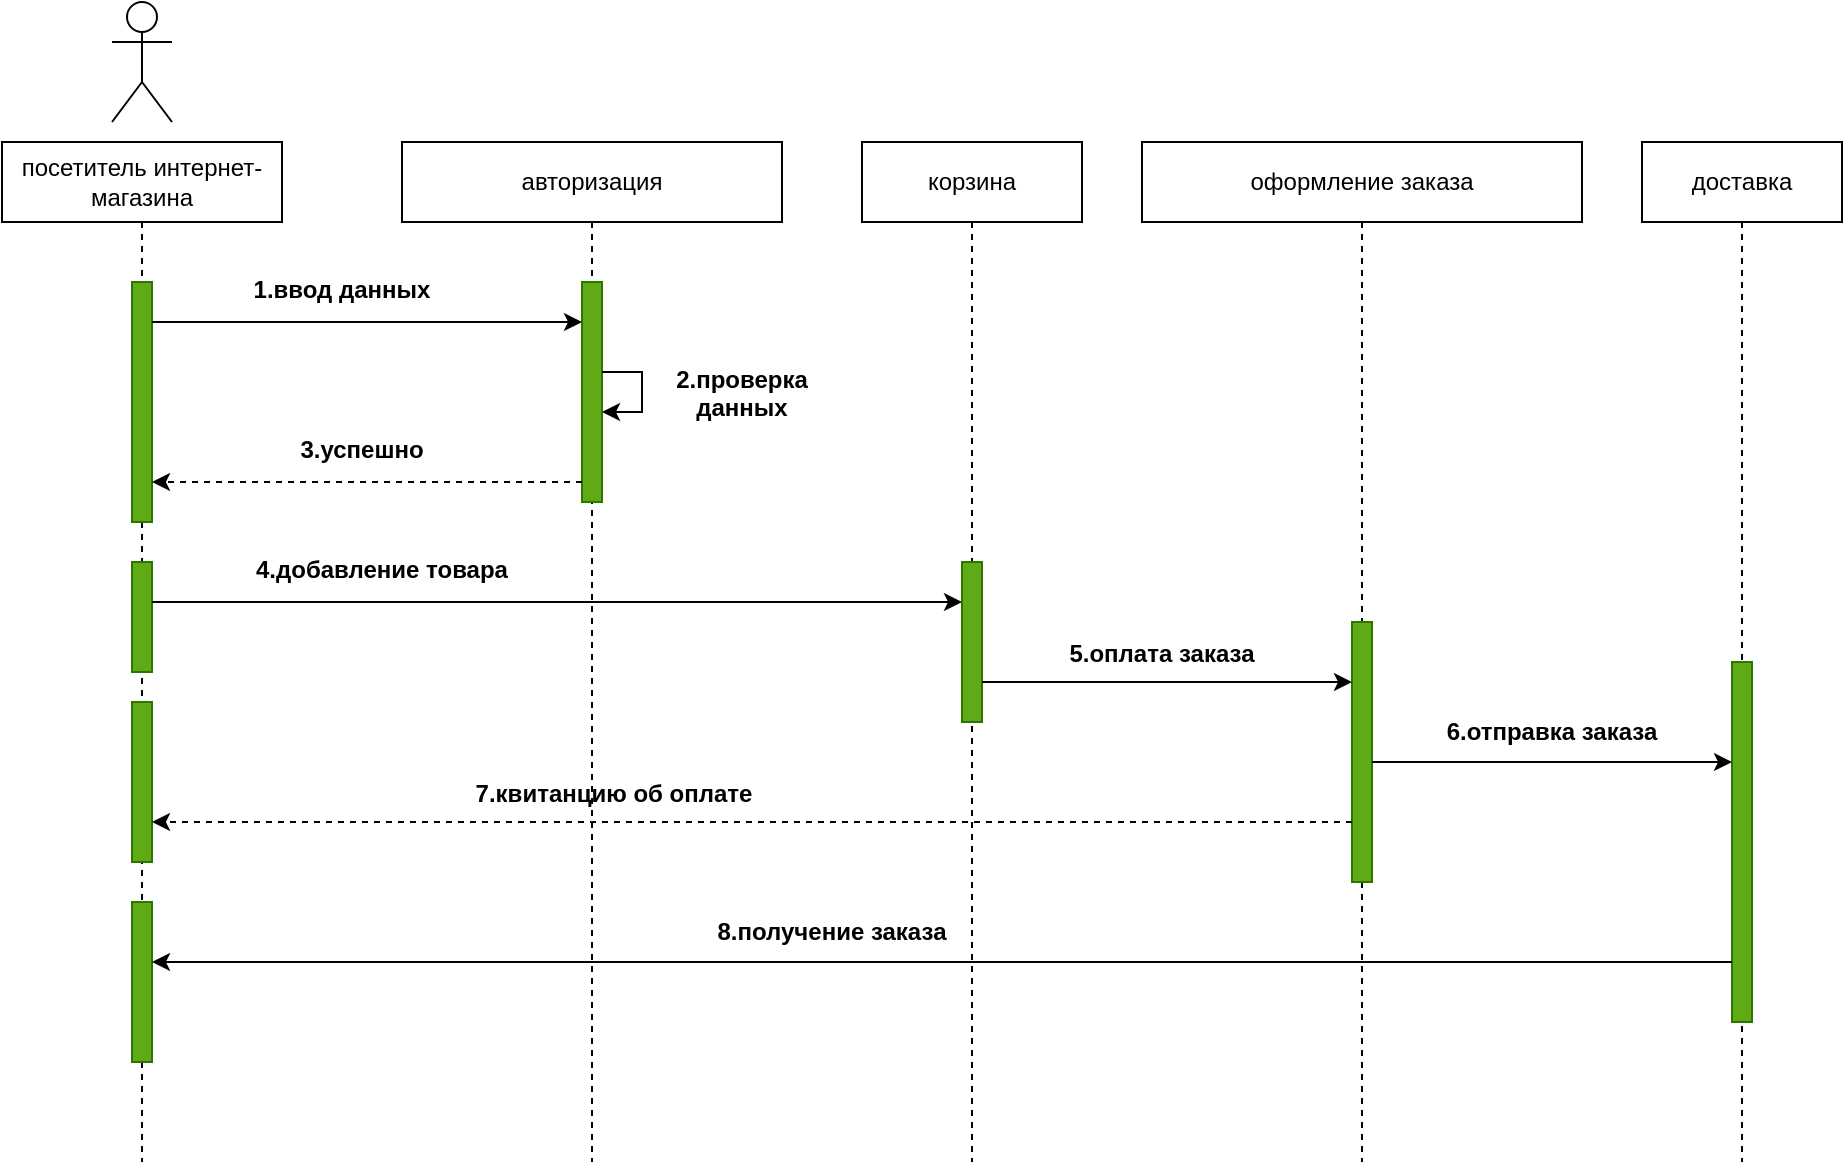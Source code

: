<mxfile version="20.7.4" type="github">
  <diagram id="gjGP3jbUYfK2vhgykhH0" name="Страница 1">
    <mxGraphModel dx="1035" dy="544" grid="1" gridSize="10" guides="1" tooltips="1" connect="1" arrows="1" fold="1" page="1" pageScale="1" pageWidth="827" pageHeight="1169" math="0" shadow="0">
      <root>
        <mxCell id="0" />
        <mxCell id="1" parent="0" />
        <mxCell id="1hRjtqWvJVKY5iZHAsWP-1" value="посетитель интернет-магазина" style="shape=umlLifeline;perimeter=lifelinePerimeter;whiteSpace=wrap;html=1;container=1;collapsible=0;recursiveResize=0;outlineConnect=0;" parent="1" vertex="1">
          <mxGeometry x="50" y="90" width="140" height="510" as="geometry" />
        </mxCell>
        <mxCell id="1hRjtqWvJVKY5iZHAsWP-4" value="" style="html=1;points=[];perimeter=orthogonalPerimeter;fillColor=#60a917;strokeColor=#2D7600;fontColor=#ffffff;" parent="1hRjtqWvJVKY5iZHAsWP-1" vertex="1">
          <mxGeometry x="65" y="70" width="10" height="120" as="geometry" />
        </mxCell>
        <mxCell id="1hRjtqWvJVKY5iZHAsWP-52" value="" style="html=1;points=[];perimeter=orthogonalPerimeter;fillColor=#60a917;fontColor=#ffffff;strokeColor=#2D7600;" parent="1hRjtqWvJVKY5iZHAsWP-1" vertex="1">
          <mxGeometry x="65" y="280" width="10" height="80" as="geometry" />
        </mxCell>
        <mxCell id="u_Fehb1vKEHVcYjL_RAW-10" value="" style="html=1;points=[];perimeter=orthogonalPerimeter;fillColor=#60a917;fontColor=#ffffff;strokeColor=#2D7600;" parent="1hRjtqWvJVKY5iZHAsWP-1" vertex="1">
          <mxGeometry x="65" y="380" width="10" height="80" as="geometry" />
        </mxCell>
        <mxCell id="1hRjtqWvJVKY5iZHAsWP-50" value="" style="html=1;points=[];perimeter=orthogonalPerimeter;fillColor=#60a917;fontColor=#ffffff;strokeColor=#2D7600;" parent="1hRjtqWvJVKY5iZHAsWP-1" vertex="1">
          <mxGeometry x="65" y="210" width="10" height="55" as="geometry" />
        </mxCell>
        <mxCell id="1hRjtqWvJVKY5iZHAsWP-2" value="" style="shape=umlActor;verticalLabelPosition=bottom;verticalAlign=top;html=1;outlineConnect=0;" parent="1" vertex="1">
          <mxGeometry x="105" y="20" width="30" height="60" as="geometry" />
        </mxCell>
        <mxCell id="1hRjtqWvJVKY5iZHAsWP-3" value="авторизация" style="shape=umlLifeline;perimeter=lifelinePerimeter;whiteSpace=wrap;html=1;container=1;collapsible=0;recursiveResize=0;outlineConnect=0;" parent="1" vertex="1">
          <mxGeometry x="250" y="90" width="190" height="510" as="geometry" />
        </mxCell>
        <mxCell id="1hRjtqWvJVKY5iZHAsWP-5" value="" style="html=1;points=[];perimeter=orthogonalPerimeter;fillColor=#60a917;fontColor=#ffffff;strokeColor=#2D7600;" parent="1hRjtqWvJVKY5iZHAsWP-3" vertex="1">
          <mxGeometry x="90" y="70" width="10" height="110" as="geometry" />
        </mxCell>
        <mxCell id="1hRjtqWvJVKY5iZHAsWP-9" style="edgeStyle=orthogonalEdgeStyle;rounded=0;orthogonalLoop=1;jettySize=auto;html=1;" parent="1hRjtqWvJVKY5iZHAsWP-3" source="1hRjtqWvJVKY5iZHAsWP-5" target="1hRjtqWvJVKY5iZHAsWP-5" edge="1">
          <mxGeometry relative="1" as="geometry" />
        </mxCell>
        <mxCell id="1hRjtqWvJVKY5iZHAsWP-16" value="2.проверка &#xa;данных" style="text;align=center;fontStyle=1;verticalAlign=middle;spacingLeft=3;spacingRight=3;strokeColor=none;rotatable=0;points=[[0,0.5],[1,0.5]];portConstraint=eastwest;" parent="1hRjtqWvJVKY5iZHAsWP-3" vertex="1">
          <mxGeometry x="130" y="112" width="80" height="26" as="geometry" />
        </mxCell>
        <mxCell id="1hRjtqWvJVKY5iZHAsWP-40" value="7.квитанцию об оплате" style="text;align=center;fontStyle=1;verticalAlign=middle;spacingLeft=3;spacingRight=3;strokeColor=none;rotatable=0;points=[[0,0.5],[1,0.5]];portConstraint=eastwest;" parent="1hRjtqWvJVKY5iZHAsWP-3" vertex="1">
          <mxGeometry x="69" y="310" width="74" height="30" as="geometry" />
        </mxCell>
        <mxCell id="1hRjtqWvJVKY5iZHAsWP-14" value="4.добавление товара" style="text;align=center;fontStyle=1;verticalAlign=middle;spacingLeft=3;spacingRight=3;strokeColor=none;rotatable=0;points=[[0,0.5],[1,0.5]];portConstraint=eastwest;" parent="1hRjtqWvJVKY5iZHAsWP-3" vertex="1">
          <mxGeometry x="-50" y="200" width="80" height="26" as="geometry" />
        </mxCell>
        <mxCell id="1hRjtqWvJVKY5iZHAsWP-7" style="edgeStyle=orthogonalEdgeStyle;rounded=0;orthogonalLoop=1;jettySize=auto;html=1;" parent="1" source="1hRjtqWvJVKY5iZHAsWP-4" target="1hRjtqWvJVKY5iZHAsWP-5" edge="1">
          <mxGeometry relative="1" as="geometry">
            <Array as="points">
              <mxPoint x="220" y="180" />
              <mxPoint x="220" y="180" />
            </Array>
          </mxGeometry>
        </mxCell>
        <mxCell id="1hRjtqWvJVKY5iZHAsWP-10" value="корзина" style="shape=umlLifeline;perimeter=lifelinePerimeter;whiteSpace=wrap;html=1;container=1;collapsible=0;recursiveResize=0;outlineConnect=0;" parent="1" vertex="1">
          <mxGeometry x="480" y="90" width="110" height="510" as="geometry" />
        </mxCell>
        <mxCell id="1hRjtqWvJVKY5iZHAsWP-11" value="" style="html=1;points=[];perimeter=orthogonalPerimeter;fillColor=#60a917;fontColor=#ffffff;strokeColor=#2D7600;" parent="1hRjtqWvJVKY5iZHAsWP-10" vertex="1">
          <mxGeometry x="50" y="210" width="10" height="80" as="geometry" />
        </mxCell>
        <mxCell id="1hRjtqWvJVKY5iZHAsWP-13" style="edgeStyle=orthogonalEdgeStyle;rounded=0;orthogonalLoop=1;jettySize=auto;html=1;startArrow=none;" parent="1" source="1hRjtqWvJVKY5iZHAsWP-50" target="1hRjtqWvJVKY5iZHAsWP-11" edge="1">
          <mxGeometry relative="1" as="geometry">
            <Array as="points">
              <mxPoint x="410" y="320" />
              <mxPoint x="410" y="320" />
            </Array>
          </mxGeometry>
        </mxCell>
        <mxCell id="1hRjtqWvJVKY5iZHAsWP-18" value="оформление заказа" style="shape=umlLifeline;perimeter=lifelinePerimeter;whiteSpace=wrap;html=1;container=1;collapsible=0;recursiveResize=0;outlineConnect=0;" parent="1" vertex="1">
          <mxGeometry x="620" y="90" width="220" height="510" as="geometry" />
        </mxCell>
        <mxCell id="1hRjtqWvJVKY5iZHAsWP-19" value="" style="html=1;points=[];perimeter=orthogonalPerimeter;fillColor=#60a917;fontColor=#ffffff;strokeColor=#2D7600;" parent="1hRjtqWvJVKY5iZHAsWP-18" vertex="1">
          <mxGeometry x="105" y="240" width="10" height="130" as="geometry" />
        </mxCell>
        <mxCell id="u_Fehb1vKEHVcYjL_RAW-15" value="6.отправка заказа" style="text;html=1;strokeColor=none;fillColor=none;align=center;verticalAlign=middle;whiteSpace=wrap;rounded=0;fontStyle=1" parent="1hRjtqWvJVKY5iZHAsWP-18" vertex="1">
          <mxGeometry x="140" y="280" width="130" height="30" as="geometry" />
        </mxCell>
        <mxCell id="1hRjtqWvJVKY5iZHAsWP-20" style="edgeStyle=orthogonalEdgeStyle;rounded=0;orthogonalLoop=1;jettySize=auto;html=1;" parent="1" source="1hRjtqWvJVKY5iZHAsWP-11" target="1hRjtqWvJVKY5iZHAsWP-19" edge="1">
          <mxGeometry relative="1" as="geometry">
            <Array as="points">
              <mxPoint x="610" y="360" />
              <mxPoint x="610" y="360" />
            </Array>
          </mxGeometry>
        </mxCell>
        <mxCell id="1hRjtqWvJVKY5iZHAsWP-46" style="edgeStyle=orthogonalEdgeStyle;rounded=0;orthogonalLoop=1;jettySize=auto;html=1;dashed=1;" parent="1" source="1hRjtqWvJVKY5iZHAsWP-5" target="1hRjtqWvJVKY5iZHAsWP-4" edge="1">
          <mxGeometry relative="1" as="geometry">
            <Array as="points">
              <mxPoint x="250" y="260" />
              <mxPoint x="250" y="260" />
            </Array>
          </mxGeometry>
        </mxCell>
        <mxCell id="1hRjtqWvJVKY5iZHAsWP-47" value="3.успешно" style="text;align=center;fontStyle=1;verticalAlign=middle;spacingLeft=3;spacingRight=3;strokeColor=none;rotatable=0;points=[[0,0.5],[1,0.5]];portConstraint=eastwest;" parent="1" vertex="1">
          <mxGeometry x="190" y="230" width="80" height="26" as="geometry" />
        </mxCell>
        <mxCell id="1hRjtqWvJVKY5iZHAsWP-54" style="edgeStyle=orthogonalEdgeStyle;rounded=0;orthogonalLoop=1;jettySize=auto;html=1;dashed=1;" parent="1" source="1hRjtqWvJVKY5iZHAsWP-19" target="1hRjtqWvJVKY5iZHAsWP-52" edge="1">
          <mxGeometry x="-0.014" y="-30" relative="1" as="geometry">
            <mxPoint x="972.5" y="495" as="sourcePoint" />
            <Array as="points">
              <mxPoint x="650" y="430" />
              <mxPoint x="650" y="430" />
            </Array>
            <mxPoint as="offset" />
          </mxGeometry>
        </mxCell>
        <mxCell id="u_Fehb1vKEHVcYjL_RAW-2" value="доставка" style="shape=umlLifeline;perimeter=lifelinePerimeter;whiteSpace=wrap;html=1;container=1;collapsible=0;recursiveResize=0;outlineConnect=0;" parent="1" vertex="1">
          <mxGeometry x="870" y="90" width="100" height="510" as="geometry" />
        </mxCell>
        <mxCell id="u_Fehb1vKEHVcYjL_RAW-3" value="" style="html=1;points=[];perimeter=orthogonalPerimeter;fillColor=#60a917;fontColor=#ffffff;strokeColor=#2D7600;" parent="u_Fehb1vKEHVcYjL_RAW-2" vertex="1">
          <mxGeometry x="45" y="260" width="10" height="180" as="geometry" />
        </mxCell>
        <mxCell id="u_Fehb1vKEHVcYjL_RAW-4" style="edgeStyle=orthogonalEdgeStyle;rounded=0;orthogonalLoop=1;jettySize=auto;html=1;" parent="1" source="1hRjtqWvJVKY5iZHAsWP-19" target="u_Fehb1vKEHVcYjL_RAW-3" edge="1">
          <mxGeometry relative="1" as="geometry">
            <Array as="points">
              <mxPoint x="880" y="400" />
              <mxPoint x="880" y="400" />
            </Array>
          </mxGeometry>
        </mxCell>
        <mxCell id="u_Fehb1vKEHVcYjL_RAW-6" value="1.ввод данных" style="text;align=center;fontStyle=1;verticalAlign=middle;spacingLeft=3;spacingRight=3;strokeColor=none;rotatable=0;points=[[0,0.5],[1,0.5]];portConstraint=eastwest;" parent="1" vertex="1">
          <mxGeometry x="180" y="150" width="80" height="26" as="geometry" />
        </mxCell>
        <mxCell id="u_Fehb1vKEHVcYjL_RAW-11" style="edgeStyle=orthogonalEdgeStyle;rounded=0;orthogonalLoop=1;jettySize=auto;html=1;startArrow=classic;startFill=1;endArrow=none;endFill=0;" parent="1" source="u_Fehb1vKEHVcYjL_RAW-10" target="u_Fehb1vKEHVcYjL_RAW-3" edge="1">
          <mxGeometry relative="1" as="geometry">
            <Array as="points">
              <mxPoint x="860" y="500" />
              <mxPoint x="860" y="500" />
            </Array>
          </mxGeometry>
        </mxCell>
        <mxCell id="u_Fehb1vKEHVcYjL_RAW-14" value="8.получение заказа" style="text;html=1;strokeColor=none;fillColor=none;align=center;verticalAlign=middle;whiteSpace=wrap;rounded=0;fontStyle=1" parent="1" vertex="1">
          <mxGeometry x="400" y="470" width="130" height="30" as="geometry" />
        </mxCell>
        <mxCell id="1hRjtqWvJVKY5iZHAsWP-22" value="5.оплата заказа" style="text;align=center;fontStyle=1;verticalAlign=middle;spacingLeft=3;spacingRight=3;strokeColor=none;rotatable=0;points=[[0,0.5],[1,0.5]];portConstraint=eastwest;" parent="1" vertex="1">
          <mxGeometry x="590" y="332" width="80" height="26" as="geometry" />
        </mxCell>
      </root>
    </mxGraphModel>
  </diagram>
</mxfile>
